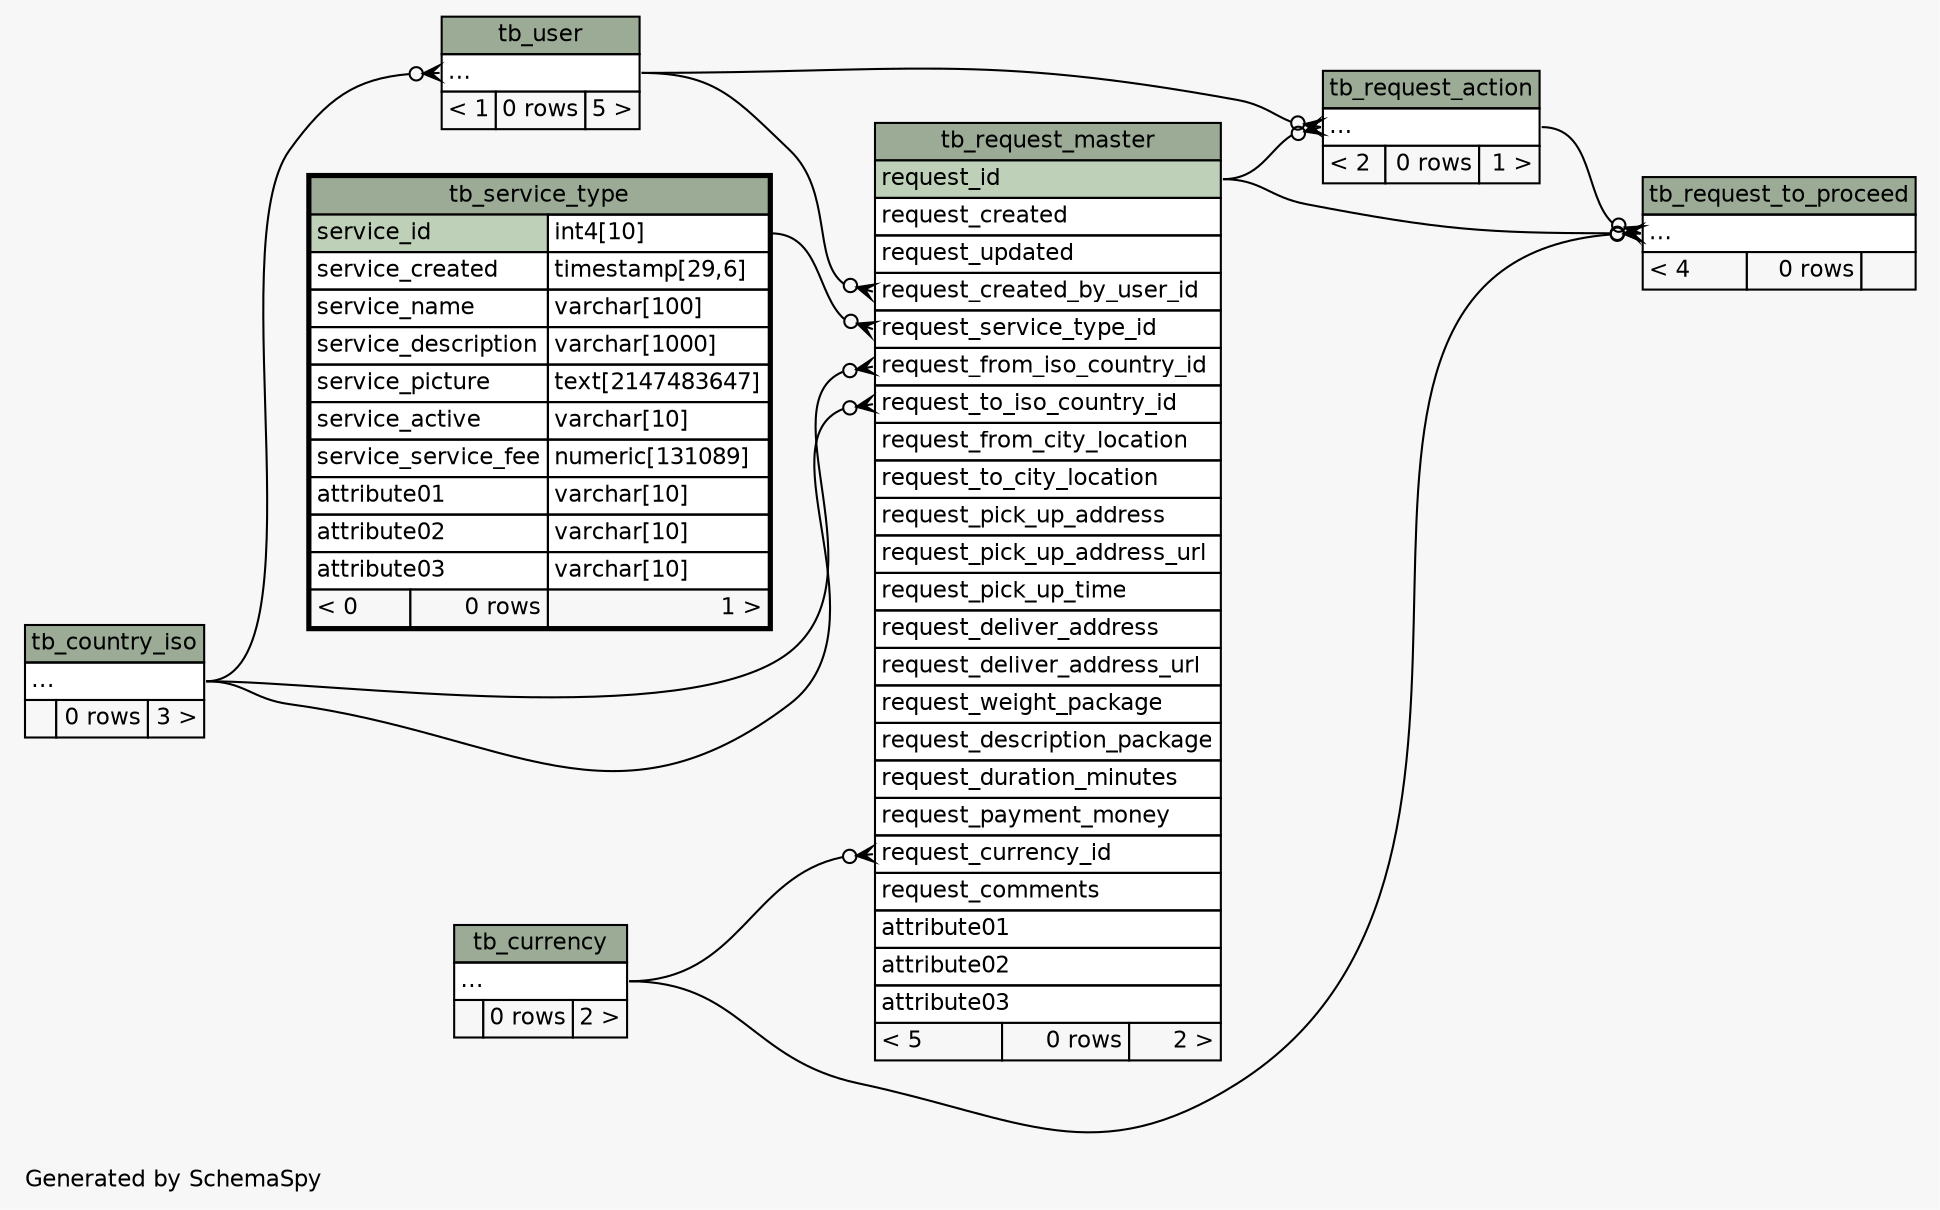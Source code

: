 // dot 2.34.0 on Linux 3.12.0-1-MANJARO
// SchemaSpy rev 590
digraph "twoDegreesRelationshipsDiagram" {
  graph [
    rankdir="RL"
    bgcolor="#f7f7f7"
    label="\nGenerated by SchemaSpy"
    labeljust="l"
    nodesep="0.18"
    ranksep="0.46"
    fontname="Helvetica"
    fontsize="11"
  ];
  node [
    fontname="Helvetica"
    fontsize="11"
    shape="plaintext"
  ];
  edge [
    arrowsize="0.8"
  ];
  "tb_request_action":"elipses":w -> "tb_user":"elipses":e [arrowhead=none dir=back arrowtail=crowodot];
  "tb_request_action":"elipses":w -> "tb_request_master":"request_id":e [arrowhead=none dir=back arrowtail=crowodot];
  "tb_request_master":"request_created_by_user_id":w -> "tb_user":"elipses":e [arrowhead=none dir=back arrowtail=crowodot];
  "tb_request_master":"request_currency_id":w -> "tb_currency":"elipses":e [arrowhead=none dir=back arrowtail=crowodot];
  "tb_request_master":"request_from_iso_country_id":w -> "tb_country_iso":"elipses":e [arrowhead=none dir=back arrowtail=crowodot];
  "tb_request_master":"request_service_type_id":w -> "tb_service_type":"service_id.type":e [arrowhead=none dir=back arrowtail=crowodot];
  "tb_request_master":"request_to_iso_country_id":w -> "tb_country_iso":"elipses":e [arrowhead=none dir=back arrowtail=crowodot];
  "tb_request_to_proceed":"elipses":w -> "tb_currency":"elipses":e [arrowhead=none dir=back arrowtail=crowodot];
  "tb_request_to_proceed":"elipses":w -> "tb_request_action":"elipses":e [arrowhead=none dir=back arrowtail=crowodot];
  "tb_request_to_proceed":"elipses":w -> "tb_request_master":"request_id":e [arrowhead=none dir=back arrowtail=crowodot];
  "tb_user":"elipses":w -> "tb_country_iso":"elipses":e [arrowhead=none dir=back arrowtail=crowodot];
  "tb_country_iso" [
    label=<
    <TABLE BORDER="0" CELLBORDER="1" CELLSPACING="0" BGCOLOR="#ffffff">
      <TR><TD COLSPAN="3" BGCOLOR="#9bab96" ALIGN="CENTER">tb_country_iso</TD></TR>
      <TR><TD PORT="elipses" COLSPAN="3" ALIGN="LEFT">...</TD></TR>
      <TR><TD ALIGN="LEFT" BGCOLOR="#f7f7f7">  </TD><TD ALIGN="RIGHT" BGCOLOR="#f7f7f7">0 rows</TD><TD ALIGN="RIGHT" BGCOLOR="#f7f7f7">3 &gt;</TD></TR>
    </TABLE>>
    URL="tb_country_iso.html"
    tooltip="tb_country_iso"
  ];
  "tb_currency" [
    label=<
    <TABLE BORDER="0" CELLBORDER="1" CELLSPACING="0" BGCOLOR="#ffffff">
      <TR><TD COLSPAN="3" BGCOLOR="#9bab96" ALIGN="CENTER">tb_currency</TD></TR>
      <TR><TD PORT="elipses" COLSPAN="3" ALIGN="LEFT">...</TD></TR>
      <TR><TD ALIGN="LEFT" BGCOLOR="#f7f7f7">  </TD><TD ALIGN="RIGHT" BGCOLOR="#f7f7f7">0 rows</TD><TD ALIGN="RIGHT" BGCOLOR="#f7f7f7">2 &gt;</TD></TR>
    </TABLE>>
    URL="tb_currency.html"
    tooltip="tb_currency"
  ];
  "tb_request_action" [
    label=<
    <TABLE BORDER="0" CELLBORDER="1" CELLSPACING="0" BGCOLOR="#ffffff">
      <TR><TD COLSPAN="3" BGCOLOR="#9bab96" ALIGN="CENTER">tb_request_action</TD></TR>
      <TR><TD PORT="elipses" COLSPAN="3" ALIGN="LEFT">...</TD></TR>
      <TR><TD ALIGN="LEFT" BGCOLOR="#f7f7f7">&lt; 2</TD><TD ALIGN="RIGHT" BGCOLOR="#f7f7f7">0 rows</TD><TD ALIGN="RIGHT" BGCOLOR="#f7f7f7">1 &gt;</TD></TR>
    </TABLE>>
    URL="tb_request_action.html"
    tooltip="tb_request_action"
  ];
  "tb_request_master" [
    label=<
    <TABLE BORDER="0" CELLBORDER="1" CELLSPACING="0" BGCOLOR="#ffffff">
      <TR><TD COLSPAN="3" BGCOLOR="#9bab96" ALIGN="CENTER">tb_request_master</TD></TR>
      <TR><TD PORT="request_id" COLSPAN="3" BGCOLOR="#bed1b8" ALIGN="LEFT">request_id</TD></TR>
      <TR><TD PORT="request_created" COLSPAN="3" ALIGN="LEFT">request_created</TD></TR>
      <TR><TD PORT="request_updated" COLSPAN="3" ALIGN="LEFT">request_updated</TD></TR>
      <TR><TD PORT="request_created_by_user_id" COLSPAN="3" ALIGN="LEFT">request_created_by_user_id</TD></TR>
      <TR><TD PORT="request_service_type_id" COLSPAN="3" ALIGN="LEFT">request_service_type_id</TD></TR>
      <TR><TD PORT="request_from_iso_country_id" COLSPAN="3" ALIGN="LEFT">request_from_iso_country_id</TD></TR>
      <TR><TD PORT="request_to_iso_country_id" COLSPAN="3" ALIGN="LEFT">request_to_iso_country_id</TD></TR>
      <TR><TD PORT="request_from_city_location" COLSPAN="3" ALIGN="LEFT">request_from_city_location</TD></TR>
      <TR><TD PORT="request_to_city_location" COLSPAN="3" ALIGN="LEFT">request_to_city_location</TD></TR>
      <TR><TD PORT="request_pick_up_address" COLSPAN="3" ALIGN="LEFT">request_pick_up_address</TD></TR>
      <TR><TD PORT="request_pick_up_address_url" COLSPAN="3" ALIGN="LEFT">request_pick_up_address_url</TD></TR>
      <TR><TD PORT="request_pick_up_time" COLSPAN="3" ALIGN="LEFT">request_pick_up_time</TD></TR>
      <TR><TD PORT="request_deliver_address" COLSPAN="3" ALIGN="LEFT">request_deliver_address</TD></TR>
      <TR><TD PORT="request_deliver_address_url" COLSPAN="3" ALIGN="LEFT">request_deliver_address_url</TD></TR>
      <TR><TD PORT="request_weight_package" COLSPAN="3" ALIGN="LEFT">request_weight_package</TD></TR>
      <TR><TD PORT="request_description_package" COLSPAN="3" ALIGN="LEFT">request_description_package</TD></TR>
      <TR><TD PORT="request_duration_minutes" COLSPAN="3" ALIGN="LEFT">request_duration_minutes</TD></TR>
      <TR><TD PORT="request_payment_money" COLSPAN="3" ALIGN="LEFT">request_payment_money</TD></TR>
      <TR><TD PORT="request_currency_id" COLSPAN="3" ALIGN="LEFT">request_currency_id</TD></TR>
      <TR><TD PORT="request_comments" COLSPAN="3" ALIGN="LEFT">request_comments</TD></TR>
      <TR><TD PORT="attribute01" COLSPAN="3" ALIGN="LEFT">attribute01</TD></TR>
      <TR><TD PORT="attribute02" COLSPAN="3" ALIGN="LEFT">attribute02</TD></TR>
      <TR><TD PORT="attribute03" COLSPAN="3" ALIGN="LEFT">attribute03</TD></TR>
      <TR><TD ALIGN="LEFT" BGCOLOR="#f7f7f7">&lt; 5</TD><TD ALIGN="RIGHT" BGCOLOR="#f7f7f7">0 rows</TD><TD ALIGN="RIGHT" BGCOLOR="#f7f7f7">2 &gt;</TD></TR>
    </TABLE>>
    URL="tb_request_master.html"
    tooltip="tb_request_master"
  ];
  "tb_request_to_proceed" [
    label=<
    <TABLE BORDER="0" CELLBORDER="1" CELLSPACING="0" BGCOLOR="#ffffff">
      <TR><TD COLSPAN="3" BGCOLOR="#9bab96" ALIGN="CENTER">tb_request_to_proceed</TD></TR>
      <TR><TD PORT="elipses" COLSPAN="3" ALIGN="LEFT">...</TD></TR>
      <TR><TD ALIGN="LEFT" BGCOLOR="#f7f7f7">&lt; 4</TD><TD ALIGN="RIGHT" BGCOLOR="#f7f7f7">0 rows</TD><TD ALIGN="RIGHT" BGCOLOR="#f7f7f7">  </TD></TR>
    </TABLE>>
    URL="tb_request_to_proceed.html"
    tooltip="tb_request_to_proceed"
  ];
  "tb_service_type" [
    label=<
    <TABLE BORDER="2" CELLBORDER="1" CELLSPACING="0" BGCOLOR="#ffffff">
      <TR><TD COLSPAN="3" BGCOLOR="#9bab96" ALIGN="CENTER">tb_service_type</TD></TR>
      <TR><TD PORT="service_id" COLSPAN="2" BGCOLOR="#bed1b8" ALIGN="LEFT">service_id</TD><TD PORT="service_id.type" ALIGN="LEFT">int4[10]</TD></TR>
      <TR><TD PORT="service_created" COLSPAN="2" ALIGN="LEFT">service_created</TD><TD PORT="service_created.type" ALIGN="LEFT">timestamp[29,6]</TD></TR>
      <TR><TD PORT="service_name" COLSPAN="2" ALIGN="LEFT">service_name</TD><TD PORT="service_name.type" ALIGN="LEFT">varchar[100]</TD></TR>
      <TR><TD PORT="service_description" COLSPAN="2" ALIGN="LEFT">service_description</TD><TD PORT="service_description.type" ALIGN="LEFT">varchar[1000]</TD></TR>
      <TR><TD PORT="service_picture" COLSPAN="2" ALIGN="LEFT">service_picture</TD><TD PORT="service_picture.type" ALIGN="LEFT">text[2147483647]</TD></TR>
      <TR><TD PORT="service_active" COLSPAN="2" ALIGN="LEFT">service_active</TD><TD PORT="service_active.type" ALIGN="LEFT">varchar[10]</TD></TR>
      <TR><TD PORT="service_service_fee" COLSPAN="2" ALIGN="LEFT">service_service_fee</TD><TD PORT="service_service_fee.type" ALIGN="LEFT">numeric[131089]</TD></TR>
      <TR><TD PORT="attribute01" COLSPAN="2" ALIGN="LEFT">attribute01</TD><TD PORT="attribute01.type" ALIGN="LEFT">varchar[10]</TD></TR>
      <TR><TD PORT="attribute02" COLSPAN="2" ALIGN="LEFT">attribute02</TD><TD PORT="attribute02.type" ALIGN="LEFT">varchar[10]</TD></TR>
      <TR><TD PORT="attribute03" COLSPAN="2" ALIGN="LEFT">attribute03</TD><TD PORT="attribute03.type" ALIGN="LEFT">varchar[10]</TD></TR>
      <TR><TD ALIGN="LEFT" BGCOLOR="#f7f7f7">&lt; 0</TD><TD ALIGN="RIGHT" BGCOLOR="#f7f7f7">0 rows</TD><TD ALIGN="RIGHT" BGCOLOR="#f7f7f7">1 &gt;</TD></TR>
    </TABLE>>
    URL="tb_service_type.html"
    tooltip="tb_service_type"
  ];
  "tb_user" [
    label=<
    <TABLE BORDER="0" CELLBORDER="1" CELLSPACING="0" BGCOLOR="#ffffff">
      <TR><TD COLSPAN="3" BGCOLOR="#9bab96" ALIGN="CENTER">tb_user</TD></TR>
      <TR><TD PORT="elipses" COLSPAN="3" ALIGN="LEFT">...</TD></TR>
      <TR><TD ALIGN="LEFT" BGCOLOR="#f7f7f7">&lt; 1</TD><TD ALIGN="RIGHT" BGCOLOR="#f7f7f7">0 rows</TD><TD ALIGN="RIGHT" BGCOLOR="#f7f7f7">5 &gt;</TD></TR>
    </TABLE>>
    URL="tb_user.html"
    tooltip="tb_user"
  ];
}
